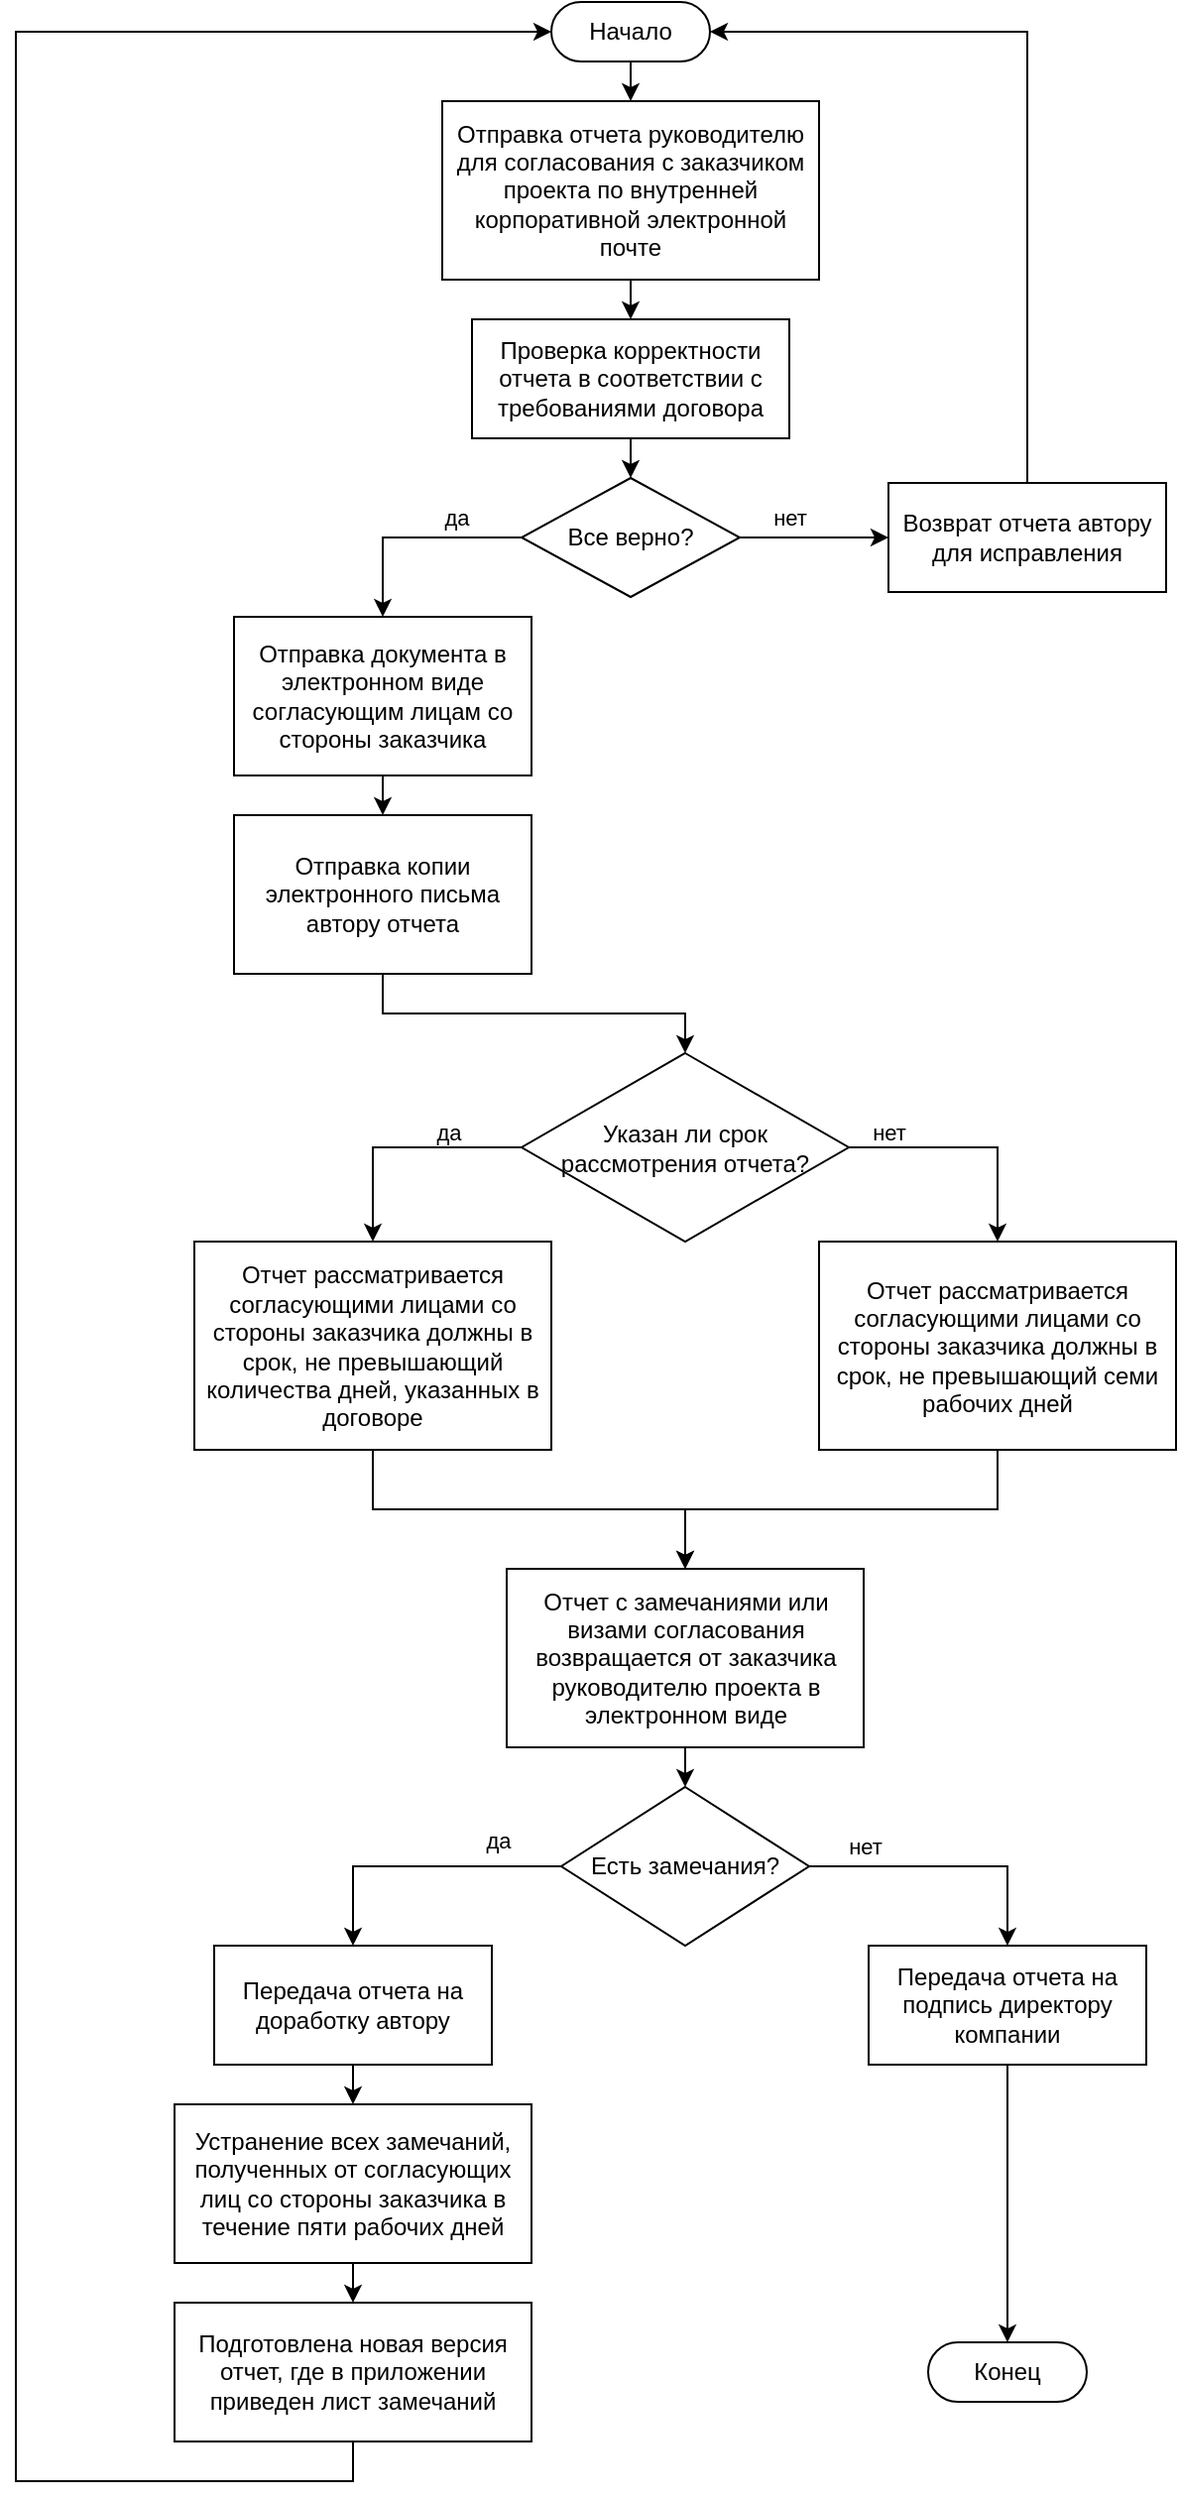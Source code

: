 <mxfile version="25.0.3">
  <diagram id="fI12pEOKQrcM0B3SgJj2" name="Страница — 1">
    <mxGraphModel dx="1221" dy="746" grid="1" gridSize="10" guides="1" tooltips="1" connect="1" arrows="1" fold="1" page="1" pageScale="1" pageWidth="827" pageHeight="1169" math="0" shadow="0">
      <root>
        <mxCell id="0" />
        <mxCell id="1" parent="0" />
        <mxCell id="gO5JieloGNC4S19XsaBI-3" style="edgeStyle=orthogonalEdgeStyle;rounded=0;orthogonalLoop=1;jettySize=auto;html=1;exitX=0.5;exitY=0.5;exitDx=0;exitDy=15;exitPerimeter=0;entryX=0.5;entryY=0;entryDx=0;entryDy=0;" edge="1" parent="1" source="gO5JieloGNC4S19XsaBI-1" target="gO5JieloGNC4S19XsaBI-2">
          <mxGeometry relative="1" as="geometry" />
        </mxCell>
        <mxCell id="gO5JieloGNC4S19XsaBI-1" value="Начало" style="html=1;dashed=0;whiteSpace=wrap;shape=mxgraph.dfd.start" vertex="1" parent="1">
          <mxGeometry x="370" y="70" width="80" height="30" as="geometry" />
        </mxCell>
        <mxCell id="gO5JieloGNC4S19XsaBI-5" style="edgeStyle=orthogonalEdgeStyle;rounded=0;orthogonalLoop=1;jettySize=auto;html=1;exitX=0.5;exitY=1;exitDx=0;exitDy=0;entryX=0.5;entryY=0;entryDx=0;entryDy=0;" edge="1" parent="1" source="gO5JieloGNC4S19XsaBI-2" target="gO5JieloGNC4S19XsaBI-4">
          <mxGeometry relative="1" as="geometry" />
        </mxCell>
        <mxCell id="gO5JieloGNC4S19XsaBI-2" value="Отправка отчета руководителю для согласования с заказчиком проекта по внутренней корпоративной электронной почте" style="html=1;dashed=0;whiteSpace=wrap;" vertex="1" parent="1">
          <mxGeometry x="315" y="120" width="190" height="90" as="geometry" />
        </mxCell>
        <mxCell id="gO5JieloGNC4S19XsaBI-7" style="edgeStyle=orthogonalEdgeStyle;rounded=0;orthogonalLoop=1;jettySize=auto;html=1;exitX=0.5;exitY=1;exitDx=0;exitDy=0;entryX=0.5;entryY=0;entryDx=0;entryDy=0;" edge="1" parent="1" source="gO5JieloGNC4S19XsaBI-4" target="gO5JieloGNC4S19XsaBI-6">
          <mxGeometry relative="1" as="geometry" />
        </mxCell>
        <mxCell id="gO5JieloGNC4S19XsaBI-4" value="Проверка корректности отчета в соответствии с требованиями договора" style="html=1;dashed=0;whiteSpace=wrap;" vertex="1" parent="1">
          <mxGeometry x="330" y="230" width="160" height="60" as="geometry" />
        </mxCell>
        <mxCell id="gO5JieloGNC4S19XsaBI-9" style="edgeStyle=orthogonalEdgeStyle;rounded=0;orthogonalLoop=1;jettySize=auto;html=1;exitX=1;exitY=0.5;exitDx=0;exitDy=0;entryX=0;entryY=0.5;entryDx=0;entryDy=0;" edge="1" parent="1" source="gO5JieloGNC4S19XsaBI-6" target="gO5JieloGNC4S19XsaBI-8">
          <mxGeometry relative="1" as="geometry" />
        </mxCell>
        <mxCell id="gO5JieloGNC4S19XsaBI-10" value="нет" style="edgeLabel;html=1;align=center;verticalAlign=middle;resizable=0;points=[];" vertex="1" connectable="0" parent="gO5JieloGNC4S19XsaBI-9">
          <mxGeometry x="-0.422" y="3" relative="1" as="geometry">
            <mxPoint x="3" y="-7" as="offset" />
          </mxGeometry>
        </mxCell>
        <mxCell id="gO5JieloGNC4S19XsaBI-13" style="edgeStyle=orthogonalEdgeStyle;rounded=0;orthogonalLoop=1;jettySize=auto;html=1;exitX=0;exitY=0.5;exitDx=0;exitDy=0;entryX=0.5;entryY=0;entryDx=0;entryDy=0;" edge="1" parent="1" source="gO5JieloGNC4S19XsaBI-6" target="gO5JieloGNC4S19XsaBI-12">
          <mxGeometry relative="1" as="geometry" />
        </mxCell>
        <mxCell id="gO5JieloGNC4S19XsaBI-14" value="да" style="edgeLabel;html=1;align=center;verticalAlign=middle;resizable=0;points=[];" vertex="1" connectable="0" parent="gO5JieloGNC4S19XsaBI-13">
          <mxGeometry x="-0.388" y="2" relative="1" as="geometry">
            <mxPoint y="-12" as="offset" />
          </mxGeometry>
        </mxCell>
        <mxCell id="gO5JieloGNC4S19XsaBI-6" value="Все верно?" style="shape=rhombus;html=1;dashed=0;whiteSpace=wrap;perimeter=rhombusPerimeter;" vertex="1" parent="1">
          <mxGeometry x="355" y="310" width="110" height="60" as="geometry" />
        </mxCell>
        <mxCell id="gO5JieloGNC4S19XsaBI-8" value="Возврат отчета автору для исправления" style="html=1;dashed=0;whiteSpace=wrap;" vertex="1" parent="1">
          <mxGeometry x="540" y="312.5" width="140" height="55" as="geometry" />
        </mxCell>
        <mxCell id="gO5JieloGNC4S19XsaBI-11" style="edgeStyle=orthogonalEdgeStyle;rounded=0;orthogonalLoop=1;jettySize=auto;html=1;exitX=0.5;exitY=0;exitDx=0;exitDy=0;entryX=1;entryY=0.5;entryDx=0;entryDy=0;entryPerimeter=0;" edge="1" parent="1" source="gO5JieloGNC4S19XsaBI-8" target="gO5JieloGNC4S19XsaBI-1">
          <mxGeometry relative="1" as="geometry" />
        </mxCell>
        <mxCell id="gO5JieloGNC4S19XsaBI-16" style="edgeStyle=orthogonalEdgeStyle;rounded=0;orthogonalLoop=1;jettySize=auto;html=1;exitX=0.5;exitY=1;exitDx=0;exitDy=0;entryX=0.5;entryY=0;entryDx=0;entryDy=0;" edge="1" parent="1" source="gO5JieloGNC4S19XsaBI-12" target="gO5JieloGNC4S19XsaBI-15">
          <mxGeometry relative="1" as="geometry" />
        </mxCell>
        <mxCell id="gO5JieloGNC4S19XsaBI-12" value="Отправка документа в электронном виде согласующим лицам со стороны заказчика" style="html=1;dashed=0;whiteSpace=wrap;" vertex="1" parent="1">
          <mxGeometry x="210" y="380" width="150" height="80" as="geometry" />
        </mxCell>
        <mxCell id="gO5JieloGNC4S19XsaBI-19" style="edgeStyle=orthogonalEdgeStyle;rounded=0;orthogonalLoop=1;jettySize=auto;html=1;exitX=0.5;exitY=1;exitDx=0;exitDy=0;entryX=0.5;entryY=0;entryDx=0;entryDy=0;" edge="1" parent="1" source="gO5JieloGNC4S19XsaBI-15" target="gO5JieloGNC4S19XsaBI-18">
          <mxGeometry relative="1" as="geometry" />
        </mxCell>
        <mxCell id="gO5JieloGNC4S19XsaBI-15" value="Отправка копии электронного письма автору отчета" style="html=1;dashed=0;whiteSpace=wrap;" vertex="1" parent="1">
          <mxGeometry x="210" y="480" width="150" height="80" as="geometry" />
        </mxCell>
        <mxCell id="gO5JieloGNC4S19XsaBI-23" style="edgeStyle=orthogonalEdgeStyle;rounded=0;orthogonalLoop=1;jettySize=auto;html=1;exitX=0;exitY=0.5;exitDx=0;exitDy=0;entryX=0.5;entryY=0;entryDx=0;entryDy=0;" edge="1" parent="1" source="gO5JieloGNC4S19XsaBI-18" target="gO5JieloGNC4S19XsaBI-22">
          <mxGeometry relative="1" as="geometry" />
        </mxCell>
        <mxCell id="gO5JieloGNC4S19XsaBI-25" style="edgeStyle=orthogonalEdgeStyle;rounded=0;orthogonalLoop=1;jettySize=auto;html=1;exitX=1;exitY=0.5;exitDx=0;exitDy=0;entryX=0.5;entryY=0;entryDx=0;entryDy=0;" edge="1" parent="1" source="gO5JieloGNC4S19XsaBI-18" target="gO5JieloGNC4S19XsaBI-24">
          <mxGeometry relative="1" as="geometry" />
        </mxCell>
        <mxCell id="gO5JieloGNC4S19XsaBI-18" value="Указан ли срок рассмотрения отчета?" style="shape=rhombus;html=1;dashed=0;whiteSpace=wrap;perimeter=rhombusPerimeter;" vertex="1" parent="1">
          <mxGeometry x="355" y="600" width="165" height="95" as="geometry" />
        </mxCell>
        <mxCell id="gO5JieloGNC4S19XsaBI-20" value="да" style="edgeLabel;html=1;align=center;verticalAlign=middle;resizable=0;points=[];" vertex="1" connectable="0" parent="1">
          <mxGeometry x="320" y="640" as="geometry">
            <mxPoint x="-2" as="offset" />
          </mxGeometry>
        </mxCell>
        <mxCell id="gO5JieloGNC4S19XsaBI-21" value="нет" style="edgeLabel;html=1;align=center;verticalAlign=middle;resizable=0;points=[];" vertex="1" connectable="0" parent="1">
          <mxGeometry x="540" y="640" as="geometry" />
        </mxCell>
        <mxCell id="gO5JieloGNC4S19XsaBI-27" style="edgeStyle=orthogonalEdgeStyle;rounded=0;orthogonalLoop=1;jettySize=auto;html=1;exitX=0.5;exitY=1;exitDx=0;exitDy=0;" edge="1" parent="1" source="gO5JieloGNC4S19XsaBI-22" target="gO5JieloGNC4S19XsaBI-26">
          <mxGeometry relative="1" as="geometry" />
        </mxCell>
        <mxCell id="gO5JieloGNC4S19XsaBI-22" value="Отчет рассматривается согласующими лицами со стороны заказчика должны в срок, не превышающий количества дней, указанных в договоре" style="html=1;dashed=0;whiteSpace=wrap;" vertex="1" parent="1">
          <mxGeometry x="190" y="695" width="180" height="105" as="geometry" />
        </mxCell>
        <mxCell id="gO5JieloGNC4S19XsaBI-28" style="edgeStyle=orthogonalEdgeStyle;rounded=0;orthogonalLoop=1;jettySize=auto;html=1;exitX=0.5;exitY=1;exitDx=0;exitDy=0;entryX=0.5;entryY=0;entryDx=0;entryDy=0;" edge="1" parent="1" source="gO5JieloGNC4S19XsaBI-24" target="gO5JieloGNC4S19XsaBI-26">
          <mxGeometry relative="1" as="geometry" />
        </mxCell>
        <mxCell id="gO5JieloGNC4S19XsaBI-24" value="Отчет рассматривается согласующими лицами со стороны заказчика должны в срок, не превышающий семи рабочих дней" style="html=1;dashed=0;whiteSpace=wrap;" vertex="1" parent="1">
          <mxGeometry x="505" y="695" width="180" height="105" as="geometry" />
        </mxCell>
        <mxCell id="gO5JieloGNC4S19XsaBI-32" style="edgeStyle=orthogonalEdgeStyle;rounded=0;orthogonalLoop=1;jettySize=auto;html=1;exitX=0.5;exitY=1;exitDx=0;exitDy=0;entryX=0.5;entryY=0;entryDx=0;entryDy=0;" edge="1" parent="1" source="gO5JieloGNC4S19XsaBI-26" target="gO5JieloGNC4S19XsaBI-30">
          <mxGeometry relative="1" as="geometry" />
        </mxCell>
        <mxCell id="gO5JieloGNC4S19XsaBI-26" value="Отчет с замечаниями или визами согласования возвращается от заказчика руководителю проекта в электронном виде" style="html=1;dashed=0;whiteSpace=wrap;" vertex="1" parent="1">
          <mxGeometry x="347.5" y="860" width="180" height="90" as="geometry" />
        </mxCell>
        <mxCell id="gO5JieloGNC4S19XsaBI-34" style="edgeStyle=orthogonalEdgeStyle;rounded=0;orthogonalLoop=1;jettySize=auto;html=1;exitX=0;exitY=0.5;exitDx=0;exitDy=0;entryX=0.5;entryY=0;entryDx=0;entryDy=0;" edge="1" parent="1" source="gO5JieloGNC4S19XsaBI-30" target="gO5JieloGNC4S19XsaBI-33">
          <mxGeometry relative="1" as="geometry" />
        </mxCell>
        <mxCell id="gO5JieloGNC4S19XsaBI-38" style="edgeStyle=orthogonalEdgeStyle;rounded=0;orthogonalLoop=1;jettySize=auto;html=1;exitX=1;exitY=0.5;exitDx=0;exitDy=0;entryX=0.5;entryY=0;entryDx=0;entryDy=0;" edge="1" parent="1" source="gO5JieloGNC4S19XsaBI-30" target="gO5JieloGNC4S19XsaBI-37">
          <mxGeometry relative="1" as="geometry" />
        </mxCell>
        <mxCell id="gO5JieloGNC4S19XsaBI-30" value="Есть замечания?" style="shape=rhombus;html=1;dashed=0;whiteSpace=wrap;perimeter=rhombusPerimeter;" vertex="1" parent="1">
          <mxGeometry x="375" y="970" width="125" height="80" as="geometry" />
        </mxCell>
        <mxCell id="gO5JieloGNC4S19XsaBI-40" style="edgeStyle=orthogonalEdgeStyle;rounded=0;orthogonalLoop=1;jettySize=auto;html=1;exitX=0.5;exitY=1;exitDx=0;exitDy=0;entryX=0.5;entryY=0;entryDx=0;entryDy=0;" edge="1" parent="1" source="gO5JieloGNC4S19XsaBI-33" target="gO5JieloGNC4S19XsaBI-39">
          <mxGeometry relative="1" as="geometry" />
        </mxCell>
        <mxCell id="gO5JieloGNC4S19XsaBI-33" value="Передача отчета на доработку автору" style="html=1;dashed=0;whiteSpace=wrap;" vertex="1" parent="1">
          <mxGeometry x="200" y="1050" width="140" height="60" as="geometry" />
        </mxCell>
        <mxCell id="gO5JieloGNC4S19XsaBI-35" value="да" style="edgeLabel;html=1;align=center;verticalAlign=middle;resizable=0;points=[];" vertex="1" connectable="0" parent="1">
          <mxGeometry x="340" y="1000" as="geometry">
            <mxPoint x="3" y="-3" as="offset" />
          </mxGeometry>
        </mxCell>
        <mxCell id="gO5JieloGNC4S19XsaBI-36" value="нет" style="edgeLabel;html=1;align=center;verticalAlign=middle;resizable=0;points=[];" vertex="1" connectable="0" parent="1">
          <mxGeometry x="527.5" y="1000" as="geometry" />
        </mxCell>
        <mxCell id="gO5JieloGNC4S19XsaBI-37" value="Передача отчета на подпись директору компании" style="html=1;dashed=0;whiteSpace=wrap;" vertex="1" parent="1">
          <mxGeometry x="530" y="1050" width="140" height="60" as="geometry" />
        </mxCell>
        <mxCell id="gO5JieloGNC4S19XsaBI-43" style="edgeStyle=orthogonalEdgeStyle;rounded=0;orthogonalLoop=1;jettySize=auto;html=1;exitX=0.5;exitY=1;exitDx=0;exitDy=0;entryX=0.5;entryY=0;entryDx=0;entryDy=0;" edge="1" parent="1" source="gO5JieloGNC4S19XsaBI-39" target="gO5JieloGNC4S19XsaBI-42">
          <mxGeometry relative="1" as="geometry" />
        </mxCell>
        <mxCell id="gO5JieloGNC4S19XsaBI-39" value="Устранение всех замечаний, полученных от согласующих лиц со стороны заказчика в течение пяти рабочих дней" style="html=1;dashed=0;whiteSpace=wrap;" vertex="1" parent="1">
          <mxGeometry x="180" y="1130" width="180" height="80" as="geometry" />
        </mxCell>
        <mxCell id="gO5JieloGNC4S19XsaBI-44" style="edgeStyle=orthogonalEdgeStyle;rounded=0;orthogonalLoop=1;jettySize=auto;html=1;exitX=0.5;exitY=1;exitDx=0;exitDy=0;entryX=0;entryY=0.5;entryDx=0;entryDy=0;entryPerimeter=0;" edge="1" parent="1" source="gO5JieloGNC4S19XsaBI-42" target="gO5JieloGNC4S19XsaBI-1">
          <mxGeometry relative="1" as="geometry">
            <mxPoint x="130" y="670" as="targetPoint" />
            <Array as="points">
              <mxPoint x="270" y="1320" />
              <mxPoint x="100" y="1320" />
              <mxPoint x="100" y="85" />
            </Array>
          </mxGeometry>
        </mxCell>
        <mxCell id="gO5JieloGNC4S19XsaBI-42" value="Подготовлена новая версия отчет, где в приложении приведен лист замечаний" style="html=1;dashed=0;whiteSpace=wrap;" vertex="1" parent="1">
          <mxGeometry x="180" y="1230" width="180" height="70" as="geometry" />
        </mxCell>
        <mxCell id="gO5JieloGNC4S19XsaBI-45" value="Конец" style="html=1;dashed=0;whiteSpace=wrap;shape=mxgraph.dfd.start" vertex="1" parent="1">
          <mxGeometry x="560" y="1250" width="80" height="30" as="geometry" />
        </mxCell>
        <mxCell id="gO5JieloGNC4S19XsaBI-46" style="edgeStyle=orthogonalEdgeStyle;rounded=0;orthogonalLoop=1;jettySize=auto;html=1;exitX=0.5;exitY=1;exitDx=0;exitDy=0;entryX=0.5;entryY=0.5;entryDx=0;entryDy=-15;entryPerimeter=0;" edge="1" parent="1" source="gO5JieloGNC4S19XsaBI-37" target="gO5JieloGNC4S19XsaBI-45">
          <mxGeometry relative="1" as="geometry" />
        </mxCell>
      </root>
    </mxGraphModel>
  </diagram>
</mxfile>
